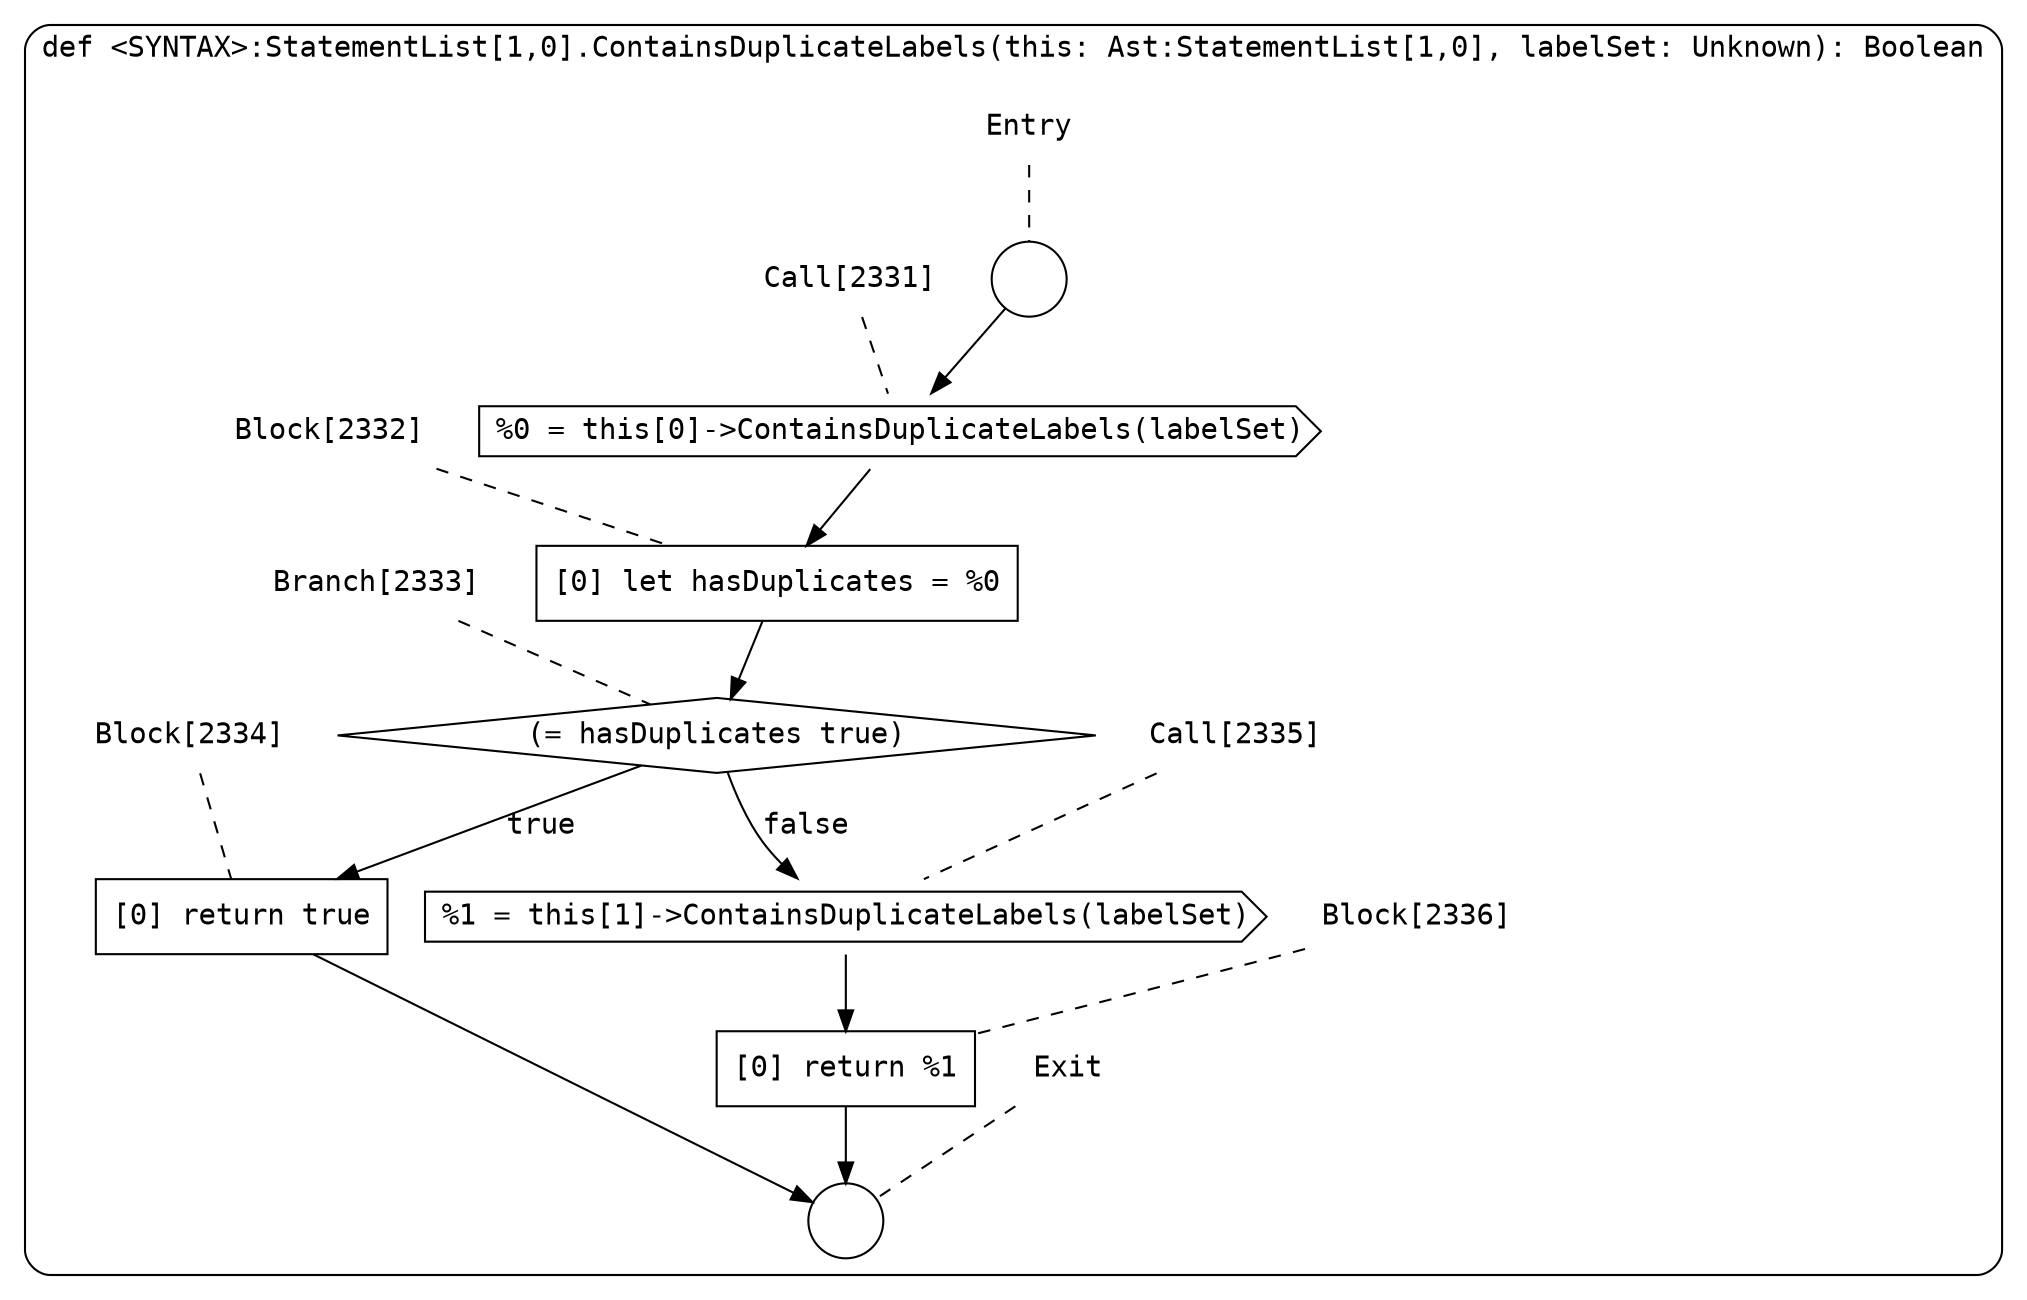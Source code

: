 digraph {
  graph [fontname = "Consolas"]
  node [fontname = "Consolas"]
  edge [fontname = "Consolas"]
  subgraph cluster487 {
    label = "def <SYNTAX>:StatementList[1,0].ContainsDuplicateLabels(this: Ast:StatementList[1,0], labelSet: Unknown): Boolean"
    style = rounded
    cluster487_entry_name [shape=none, label=<<font color="black">Entry</font>>]
    cluster487_entry_name -> cluster487_entry [arrowhead=none, color="black", style=dashed]
    cluster487_entry [shape=circle label=" " color="black" fillcolor="white" style=filled]
    cluster487_entry -> node2331 [color="black"]
    cluster487_exit_name [shape=none, label=<<font color="black">Exit</font>>]
    cluster487_exit_name -> cluster487_exit [arrowhead=none, color="black", style=dashed]
    cluster487_exit [shape=circle label=" " color="black" fillcolor="white" style=filled]
    node2331_name [shape=none, label=<<font color="black">Call[2331]</font>>]
    node2331_name -> node2331 [arrowhead=none, color="black", style=dashed]
    node2331 [shape=cds, label=<<font color="black">%0 = this[0]-&gt;ContainsDuplicateLabels(labelSet)</font>> color="black" fillcolor="white", style=filled]
    node2331 -> node2332 [color="black"]
    node2332_name [shape=none, label=<<font color="black">Block[2332]</font>>]
    node2332_name -> node2332 [arrowhead=none, color="black", style=dashed]
    node2332 [shape=box, label=<<font color="black">[0] let hasDuplicates = %0<BR ALIGN="LEFT"/></font>> color="black" fillcolor="white", style=filled]
    node2332 -> node2333 [color="black"]
    node2333_name [shape=none, label=<<font color="black">Branch[2333]</font>>]
    node2333_name -> node2333 [arrowhead=none, color="black", style=dashed]
    node2333 [shape=diamond, label=<<font color="black">(= hasDuplicates true)</font>> color="black" fillcolor="white", style=filled]
    node2333 -> node2334 [label=<<font color="black">true</font>> color="black"]
    node2333 -> node2335 [label=<<font color="black">false</font>> color="black"]
    node2334_name [shape=none, label=<<font color="black">Block[2334]</font>>]
    node2334_name -> node2334 [arrowhead=none, color="black", style=dashed]
    node2334 [shape=box, label=<<font color="black">[0] return true<BR ALIGN="LEFT"/></font>> color="black" fillcolor="white", style=filled]
    node2334 -> cluster487_exit [color="black"]
    node2335_name [shape=none, label=<<font color="black">Call[2335]</font>>]
    node2335_name -> node2335 [arrowhead=none, color="black", style=dashed]
    node2335 [shape=cds, label=<<font color="black">%1 = this[1]-&gt;ContainsDuplicateLabels(labelSet)</font>> color="black" fillcolor="white", style=filled]
    node2335 -> node2336 [color="black"]
    node2336_name [shape=none, label=<<font color="black">Block[2336]</font>>]
    node2336_name -> node2336 [arrowhead=none, color="black", style=dashed]
    node2336 [shape=box, label=<<font color="black">[0] return %1<BR ALIGN="LEFT"/></font>> color="black" fillcolor="white", style=filled]
    node2336 -> cluster487_exit [color="black"]
  }
}